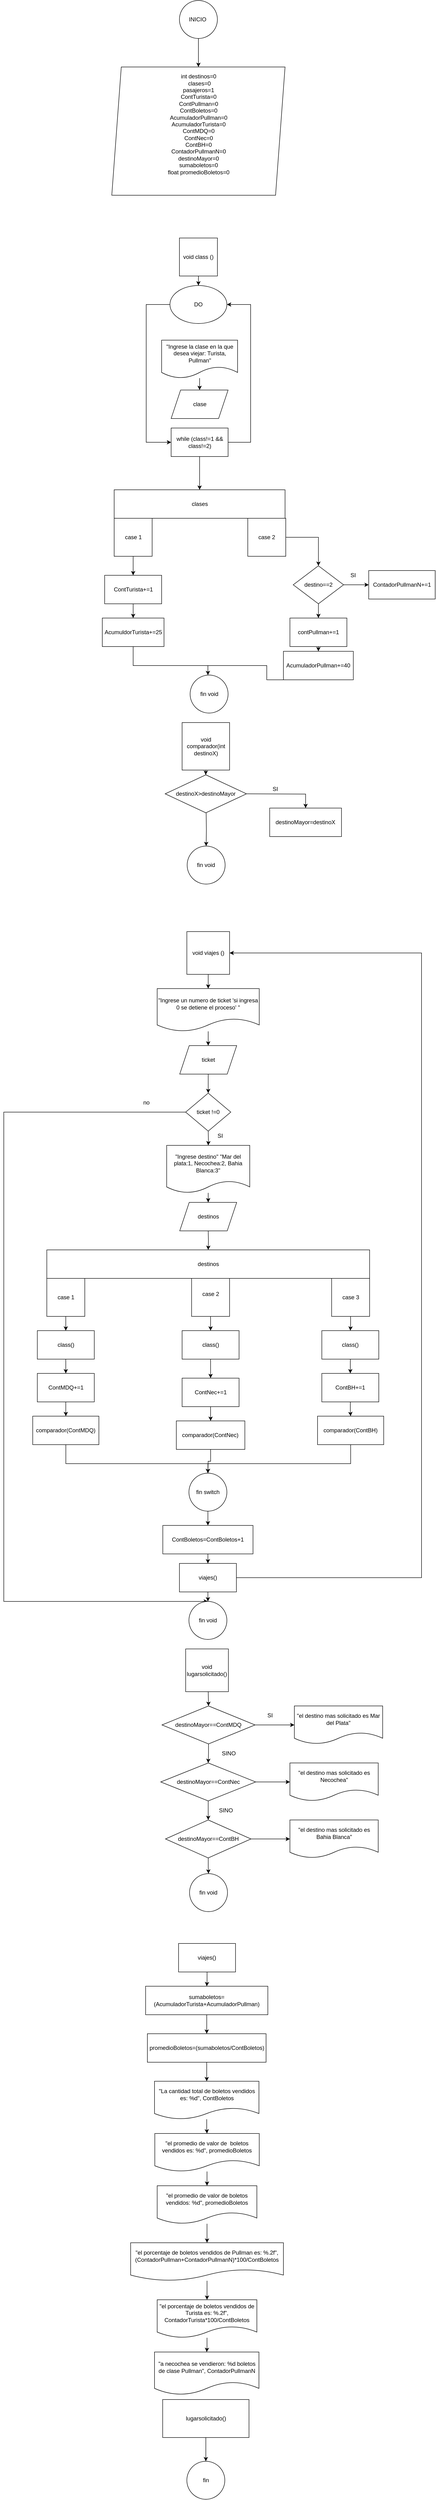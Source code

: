 <mxfile version="14.7.1" type="device"><diagram id="UJtlj5H1f0nY-fvlh6RA" name="Página-1"><mxGraphModel dx="2012" dy="708" grid="1" gridSize="10" guides="1" tooltips="1" connect="1" arrows="1" fold="1" page="1" pageScale="1" pageWidth="827" pageHeight="1169" math="0" shadow="0"><root><mxCell id="0"/><mxCell id="1" parent="0"/><mxCell id="wOnL4vdZ1A96RE8Rn9bi-3" value="" style="edgeStyle=orthogonalEdgeStyle;rounded=0;orthogonalLoop=1;jettySize=auto;html=1;" parent="1" source="wOnL4vdZ1A96RE8Rn9bi-1" target="wOnL4vdZ1A96RE8Rn9bi-2" edge="1"><mxGeometry relative="1" as="geometry"/></mxCell><mxCell id="wOnL4vdZ1A96RE8Rn9bi-1" value="INICIO&amp;nbsp;" style="ellipse;whiteSpace=wrap;html=1;aspect=fixed;" parent="1" vertex="1"><mxGeometry x="270" y="20" width="80" height="80" as="geometry"/></mxCell><mxCell id="wOnL4vdZ1A96RE8Rn9bi-2" value="int destinos=0&lt;br&gt;&amp;nbsp;clases=0&lt;br&gt;pasajeros=1&lt;br&gt;ContTurista=0&lt;br&gt;ContPullman=0&lt;br&gt;ContBoletos=0&lt;br&gt;AcumuladorPullman=0&lt;br&gt;AcumuladorTurista=0&lt;br&gt;ContMDQ=0&lt;br&gt;ContNec=0&lt;br&gt;ContBH=0&lt;br&gt;ContadorPullmanN=0&lt;br&gt;destinoMayor=0&lt;br&gt;sumaboletos=0&lt;br&gt;float promedioBoletos=0&lt;br&gt;&lt;br&gt;&lt;span style=&quot;color: rgba(0 , 0 , 0 , 0) ; font-family: monospace ; font-size: 0px&quot;&gt;%3CmxGraphModel%3E%3Croot%3E%3CmxCell%20id%3D%220%22%2F%3E%3CmxCell%20id%3D%221%22%20parent%3D%220%22%2F%3E%3CmxCell%20id%3D%222%22%20value%3D%22%22%20style%3D%22edgeStyle%3DorthogonalEdgeStyle%3Brounded%3D0%3BorthogonalLoop%3D1%3BjettySize%3Dauto%3Bhtml%3D1%3B%22%20edge%3D%221%22%20parent%3D%221%22%3E%3CmxGeometry%20relative%3D%221%22%20as%3D%22geometry%22%3E%3CmxPoint%20x%3D%22320%22%20y%3D%221200%22%20as%3D%22sourcePoint%22%2F%3E%3CmxPoint%20x%3D%22320%22%20y%3D%221250%22%20as%3D%22targetPoint%22%2F%3E%3C%2FmxGeometry%3E%3C%2FmxCell%3E%3C%2Froot%3E%3C%2FmxGraphModel%3E0&lt;/span&gt;" style="shape=parallelogram;perimeter=parallelogramPerimeter;whiteSpace=wrap;html=1;fixedSize=1;" parent="1" vertex="1"><mxGeometry x="127.5" y="160" width="365" height="270" as="geometry"/></mxCell><mxCell id="wOnL4vdZ1A96RE8Rn9bi-8" value="" style="edgeStyle=orthogonalEdgeStyle;rounded=0;orthogonalLoop=1;jettySize=auto;html=1;" parent="1" source="wOnL4vdZ1A96RE8Rn9bi-5" target="wOnL4vdZ1A96RE8Rn9bi-7" edge="1"><mxGeometry relative="1" as="geometry"/></mxCell><mxCell id="wOnL4vdZ1A96RE8Rn9bi-5" value="void viajes ()" style="whiteSpace=wrap;html=1;aspect=fixed;" parent="1" vertex="1"><mxGeometry x="285.63" y="1980" width="90" height="90" as="geometry"/></mxCell><mxCell id="wOnL4vdZ1A96RE8Rn9bi-29" value="" style="edgeStyle=orthogonalEdgeStyle;rounded=0;orthogonalLoop=1;jettySize=auto;html=1;" parent="1" source="wOnL4vdZ1A96RE8Rn9bi-7" target="wOnL4vdZ1A96RE8Rn9bi-28" edge="1"><mxGeometry relative="1" as="geometry"/></mxCell><mxCell id="wOnL4vdZ1A96RE8Rn9bi-7" value="&quot;Ingrese un numero de ticket 'si ingresa 0 se detiene el proceso' &quot;" style="shape=document;whiteSpace=wrap;html=1;boundedLbl=1;" parent="1" vertex="1"><mxGeometry x="223.13" y="2100" width="215" height="90" as="geometry"/></mxCell><mxCell id="wOnL4vdZ1A96RE8Rn9bi-12" value="" style="edgeStyle=orthogonalEdgeStyle;rounded=0;orthogonalLoop=1;jettySize=auto;html=1;" parent="1" target="wOnL4vdZ1A96RE8Rn9bi-11" edge="1"><mxGeometry relative="1" as="geometry"><mxPoint x="330.63" y="2400" as="sourcePoint"/></mxGeometry></mxCell><mxCell id="kgYDcwZ4lzvJjTBrHGKq-8" style="edgeStyle=orthogonalEdgeStyle;rounded=0;orthogonalLoop=1;jettySize=auto;html=1;exitX=1;exitY=0.5;exitDx=0;exitDy=0;entryX=0.5;entryY=0;entryDx=0;entryDy=0;" edge="1" parent="1" source="wOnL4vdZ1A96RE8Rn9bi-9" target="wOnL4vdZ1A96RE8Rn9bi-148"><mxGeometry relative="1" as="geometry"><Array as="points"><mxPoint x="-100" y="2360"/><mxPoint x="-100" y="3390"/></Array></mxGeometry></mxCell><mxCell id="wOnL4vdZ1A96RE8Rn9bi-9" value="ticket !=0" style="rhombus;whiteSpace=wrap;html=1;" parent="1" vertex="1"><mxGeometry x="283.13" y="2320" width="95" height="80" as="geometry"/></mxCell><mxCell id="wOnL4vdZ1A96RE8Rn9bi-15" value="" style="edgeStyle=orthogonalEdgeStyle;rounded=0;orthogonalLoop=1;jettySize=auto;html=1;" parent="1" target="wOnL4vdZ1A96RE8Rn9bi-14" edge="1"><mxGeometry relative="1" as="geometry"><mxPoint x="330.63" y="2610" as="sourcePoint"/></mxGeometry></mxCell><mxCell id="wOnL4vdZ1A96RE8Rn9bi-38" value="" style="edgeStyle=orthogonalEdgeStyle;rounded=0;orthogonalLoop=1;jettySize=auto;html=1;" parent="1" source="wOnL4vdZ1A96RE8Rn9bi-11" target="wOnL4vdZ1A96RE8Rn9bi-37" edge="1"><mxGeometry relative="1" as="geometry"/></mxCell><mxCell id="wOnL4vdZ1A96RE8Rn9bi-11" value="&quot;Ingrese destino&quot; &quot;Mar del plata:1, Necochea:2, Bahia Blanca:3&quot;" style="shape=document;whiteSpace=wrap;html=1;boundedLbl=1;size=0.25;" parent="1" vertex="1"><mxGeometry x="243.13" y="2430" width="175" height="100" as="geometry"/></mxCell><mxCell id="wOnL4vdZ1A96RE8Rn9bi-13" value="SI" style="text;html=1;strokeColor=none;fillColor=none;align=center;verticalAlign=middle;whiteSpace=wrap;rounded=0;" parent="1" vertex="1"><mxGeometry x="335.63" y="2400" width="40" height="20" as="geometry"/></mxCell><mxCell id="wOnL4vdZ1A96RE8Rn9bi-14" value="destinos" style="rounded=0;whiteSpace=wrap;html=1;" parent="1" vertex="1"><mxGeometry x="-9.37" y="2650" width="680" height="60" as="geometry"/></mxCell><mxCell id="wOnL4vdZ1A96RE8Rn9bi-127" value="" style="edgeStyle=orthogonalEdgeStyle;rounded=0;orthogonalLoop=1;jettySize=auto;html=1;" parent="1" source="wOnL4vdZ1A96RE8Rn9bi-16" target="wOnL4vdZ1A96RE8Rn9bi-126" edge="1"><mxGeometry relative="1" as="geometry"/></mxCell><mxCell id="wOnL4vdZ1A96RE8Rn9bi-16" value="case 1&lt;span style=&quot;color: rgba(0 , 0 , 0 , 0) ; font-family: monospace ; font-size: 0px&quot;&gt;%3CmxGraphModel%3E%3Croot%3E%3CmxCell%20id%3D%220%22%2F%3E%3CmxCell%20id%3D%221%22%20parent%3D%220%22%2F%3E%3CmxCell%20id%3D%222%22%20value%3D%22funcion%20viajes%26amp%3Bnbsp%3B%22%20style%3D%22whiteSpace%3Dwrap%3Bhtml%3D1%3Baspect%3Dfixed%3B%22%20vertex%3D%221%22%20parent%3D%221%22%3E%3CmxGeometry%20x%3D%22260%22%20y%3D%22320%22%20width%3D%2290%22%20height%3D%2290%22%20as%3D%22geometry%22%2F%3E%3C%2FmxCell%3E%3C%2Froot%3E%3C%2FmxGraphModel%3E&lt;/span&gt;" style="whiteSpace=wrap;html=1;aspect=fixed;" parent="1" vertex="1"><mxGeometry x="-9.37" y="2710" width="80" height="80" as="geometry"/></mxCell><mxCell id="wOnL4vdZ1A96RE8Rn9bi-130" value="" style="edgeStyle=orthogonalEdgeStyle;rounded=0;orthogonalLoop=1;jettySize=auto;html=1;" parent="1" source="wOnL4vdZ1A96RE8Rn9bi-17" target="wOnL4vdZ1A96RE8Rn9bi-129" edge="1"><mxGeometry relative="1" as="geometry"/></mxCell><mxCell id="wOnL4vdZ1A96RE8Rn9bi-17" value="case 2&lt;span style=&quot;color: rgba(0 , 0 , 0 , 0) ; font-family: monospace ; font-size: 0px&quot;&gt;%3CmxGraphModel%3E%3Croot%3E%3CmxCell%20id%3D%220%22%2F%3E%3CmxCell%20id%3D%221%22%20parent%3D%220%22%2F%3E%3CmxCell%20id%3D%222%22%20value%3D%22case%201%26lt%3Bspan%20style%3D%26quot%3Bcolor%3A%20rgba(0%20%2C%200%20%2C%200%20%2C%200)%20%3B%20font-family%3A%20monospace%20%3B%20font-size%3A%200px%26quot%3B%26gt%3B%253CmxGraphModel%253E%253Croot%253E%253CmxCell%2520id%253D%25220%2522%252F%253E%253CmxCell%2520id%253D%25221%2522%2520parent%253D%25220%2522%252F%253E%253CmxCell%2520id%253D%25222%2522%2520value%253D%2522funcion%2520viajes%2526amp%253Bnbsp%253B%2522%2520style%253D%2522whiteSpace%253Dwrap%253Bhtml%253D1%253Baspect%253Dfixed%253B%2522%2520vertex%253D%25221%2522%2520parent%253D%25221%2522%253E%253CmxGeometry%2520x%253D%2522260%2522%2520y%253D%2522320%2522%2520width%253D%252290%2522%2520height%253D%252290%2522%2520as%253D%2522geometry%2522%252F%253E%253C%252FmxCell%253E%253C%252Froot%253E%253C%252FmxGraphModel%253E%26lt%3B%2Fspan%26gt%3B%22%20style%3D%22whiteSpace%3Dwrap%3Bhtml%3D1%3Baspect%3Dfixed%3B%22%20vertex%3D%221%22%20parent%3D%221%22%3E%3CmxGeometry%20x%3D%22-25%22%20y%3D%22870%22%20width%3D%2280%22%20height%3D%2280%22%20as%3D%22geometry%22%2F%3E%3C%2FmxCell%3E%3C%2Froot%3E%3C%2FmxGraphModel%3E&lt;/span&gt;&lt;br&gt;&lt;span style=&quot;color: rgba(0 , 0 , 0 , 0) ; font-family: monospace ; font-size: 0px&quot;&gt;%3CmxGraphModel%3E%3Croot%3E%3CmxCell%20id%3D%220%22%2F%3E%3CmxCell%20id%3D%221%22%20parent%3D%220%22%2F%3E%3CmxCell%20id%3D%222%22%20value%3D%22funcion%20viajes%26amp%3Bnbsp%3B%22%20style%3D%22whiteSpace%3Dwrap%3Bhtml%3D1%3Baspect%3Dfixed%3B%22%20vertex%3D%221%22%20parent%3D%221%22%3E%3CmxGeometry%20x%3D%22260%22%20y%3D%22320%22%20width%3D%2290%22%20height%3D%2290%22%20as%3D%22geometry%22%2F%3E%3C%2FmxCell%3E%3C%2Froot%3E%3C%2FmxGraphModel%3E&lt;/span&gt;" style="whiteSpace=wrap;html=1;aspect=fixed;" parent="1" vertex="1"><mxGeometry x="295.63" y="2710" width="80" height="80" as="geometry"/></mxCell><mxCell id="wOnL4vdZ1A96RE8Rn9bi-133" value="" style="edgeStyle=orthogonalEdgeStyle;rounded=0;orthogonalLoop=1;jettySize=auto;html=1;" parent="1" source="wOnL4vdZ1A96RE8Rn9bi-18" target="wOnL4vdZ1A96RE8Rn9bi-132" edge="1"><mxGeometry relative="1" as="geometry"/></mxCell><mxCell id="wOnL4vdZ1A96RE8Rn9bi-18" value="case 3&lt;span style=&quot;color: rgba(0 , 0 , 0 , 0) ; font-family: monospace ; font-size: 0px&quot;&gt;%3CmxGraphModel%3E%3Croot%3E%3CmxCell%20id%3D%220%22%2F%3E%3CmxCell%20id%3D%221%22%20parent%3D%220%22%2F%3E%3CmxCell%20id%3D%222%22%20value%3D%22funcion%20viajes%26amp%3Bnbsp%3B%22%20style%3D%22whiteSpace%3Dwrap%3Bhtml%3D1%3Baspect%3Dfixed%3B%22%20vertex%3D%221%22%20parent%3D%221%22%3E%3CmxGeometry%20x%3D%22260%22%20y%3D%22320%22%20width%3D%2290%22%20height%3D%2290%22%20as%3D%22geometry%22%2F%3E%3C%2FmxCell%3E%3C%2Froot%3E%3C%2FmxGraphModel%3E&lt;/span&gt;" style="whiteSpace=wrap;html=1;aspect=fixed;" parent="1" vertex="1"><mxGeometry x="590.63" y="2710" width="80" height="80" as="geometry"/></mxCell><mxCell id="wOnL4vdZ1A96RE8Rn9bi-75" value="" style="edgeStyle=orthogonalEdgeStyle;rounded=0;orthogonalLoop=1;jettySize=auto;html=1;" parent="1" source="wOnL4vdZ1A96RE8Rn9bi-19" target="wOnL4vdZ1A96RE8Rn9bi-39" edge="1"><mxGeometry relative="1" as="geometry"/></mxCell><mxCell id="wOnL4vdZ1A96RE8Rn9bi-19" value="void class ()" style="whiteSpace=wrap;html=1;aspect=fixed;" parent="1" vertex="1"><mxGeometry x="270" y="520" width="80" height="80" as="geometry"/></mxCell><mxCell id="wOnL4vdZ1A96RE8Rn9bi-20" value="clases" style="rounded=0;whiteSpace=wrap;html=1;" parent="1" vertex="1"><mxGeometry x="132.5" y="1050" width="360" height="60" as="geometry"/></mxCell><mxCell id="wOnL4vdZ1A96RE8Rn9bi-25" value="" style="edgeStyle=orthogonalEdgeStyle;rounded=0;orthogonalLoop=1;jettySize=auto;html=1;" parent="1" source="wOnL4vdZ1A96RE8Rn9bi-22" target="wOnL4vdZ1A96RE8Rn9bi-24" edge="1"><mxGeometry relative="1" as="geometry"/></mxCell><mxCell id="wOnL4vdZ1A96RE8Rn9bi-22" value="case 1" style="whiteSpace=wrap;html=1;aspect=fixed;" parent="1" vertex="1"><mxGeometry x="132.5" y="1110" width="80" height="80" as="geometry"/></mxCell><mxCell id="wOnL4vdZ1A96RE8Rn9bi-59" value="" style="edgeStyle=orthogonalEdgeStyle;rounded=0;orthogonalLoop=1;jettySize=auto;html=1;" parent="1" source="wOnL4vdZ1A96RE8Rn9bi-23" target="wOnL4vdZ1A96RE8Rn9bi-56" edge="1"><mxGeometry relative="1" as="geometry"/></mxCell><mxCell id="wOnL4vdZ1A96RE8Rn9bi-23" value="case 2" style="whiteSpace=wrap;html=1;aspect=fixed;" parent="1" vertex="1"><mxGeometry x="414" y="1110" width="80" height="80" as="geometry"/></mxCell><mxCell id="wOnL4vdZ1A96RE8Rn9bi-47" value="" style="edgeStyle=orthogonalEdgeStyle;rounded=0;orthogonalLoop=1;jettySize=auto;html=1;" parent="1" source="wOnL4vdZ1A96RE8Rn9bi-24" target="wOnL4vdZ1A96RE8Rn9bi-46" edge="1"><mxGeometry relative="1" as="geometry"/></mxCell><mxCell id="wOnL4vdZ1A96RE8Rn9bi-24" value="ContTurista+=1" style="rounded=0;whiteSpace=wrap;html=1;" parent="1" vertex="1"><mxGeometry x="112.5" y="1230" width="120" height="60" as="geometry"/></mxCell><mxCell id="wOnL4vdZ1A96RE8Rn9bi-31" style="edgeStyle=orthogonalEdgeStyle;rounded=0;orthogonalLoop=1;jettySize=auto;html=1;entryX=0.5;entryY=0;entryDx=0;entryDy=0;exitX=0.5;exitY=1;exitDx=0;exitDy=0;" parent="1" source="wOnL4vdZ1A96RE8Rn9bi-28" target="wOnL4vdZ1A96RE8Rn9bi-9" edge="1"><mxGeometry relative="1" as="geometry"><mxPoint x="340.63" y="2300" as="sourcePoint"/></mxGeometry></mxCell><mxCell id="wOnL4vdZ1A96RE8Rn9bi-28" value="ticket" style="shape=parallelogram;perimeter=parallelogramPerimeter;whiteSpace=wrap;html=1;fixedSize=1;" parent="1" vertex="1"><mxGeometry x="270.63" y="2220" width="120" height="60" as="geometry"/></mxCell><mxCell id="wOnL4vdZ1A96RE8Rn9bi-37" value="destinos" style="shape=parallelogram;perimeter=parallelogramPerimeter;whiteSpace=wrap;html=1;fixedSize=1;" parent="1" vertex="1"><mxGeometry x="270.63" y="2550" width="120" height="60" as="geometry"/></mxCell><mxCell id="wOnL4vdZ1A96RE8Rn9bi-43" style="edgeStyle=orthogonalEdgeStyle;rounded=0;orthogonalLoop=1;jettySize=auto;html=1;entryX=0;entryY=0.5;entryDx=0;entryDy=0;" parent="1" source="wOnL4vdZ1A96RE8Rn9bi-39" target="wOnL4vdZ1A96RE8Rn9bi-41" edge="1"><mxGeometry relative="1" as="geometry"><Array as="points"><mxPoint x="200" y="660"/><mxPoint x="200" y="950"/></Array></mxGeometry></mxCell><mxCell id="wOnL4vdZ1A96RE8Rn9bi-39" value="DO" style="ellipse;whiteSpace=wrap;html=1;" parent="1" vertex="1"><mxGeometry x="250" y="620" width="120" height="80" as="geometry"/></mxCell><mxCell id="wOnL4vdZ1A96RE8Rn9bi-55" value="" style="edgeStyle=orthogonalEdgeStyle;rounded=0;orthogonalLoop=1;jettySize=auto;html=1;" parent="1" source="wOnL4vdZ1A96RE8Rn9bi-40" target="wOnL4vdZ1A96RE8Rn9bi-42" edge="1"><mxGeometry relative="1" as="geometry"/></mxCell><mxCell id="wOnL4vdZ1A96RE8Rn9bi-40" value="&quot;Ingrese la clase en la que desea viejar: Turista, Pullman&quot;" style="shape=document;whiteSpace=wrap;html=1;boundedLbl=1;" parent="1" vertex="1"><mxGeometry x="232.5" y="735" width="160" height="80" as="geometry"/></mxCell><mxCell id="wOnL4vdZ1A96RE8Rn9bi-44" style="edgeStyle=orthogonalEdgeStyle;rounded=0;orthogonalLoop=1;jettySize=auto;html=1;entryX=1;entryY=0.5;entryDx=0;entryDy=0;" parent="1" source="wOnL4vdZ1A96RE8Rn9bi-41" target="wOnL4vdZ1A96RE8Rn9bi-39" edge="1"><mxGeometry relative="1" as="geometry"><Array as="points"><mxPoint x="420" y="950"/><mxPoint x="420" y="660"/></Array></mxGeometry></mxCell><mxCell id="wOnL4vdZ1A96RE8Rn9bi-45" style="edgeStyle=orthogonalEdgeStyle;rounded=0;orthogonalLoop=1;jettySize=auto;html=1;entryX=0.5;entryY=0;entryDx=0;entryDy=0;" parent="1" source="wOnL4vdZ1A96RE8Rn9bi-41" target="wOnL4vdZ1A96RE8Rn9bi-20" edge="1"><mxGeometry relative="1" as="geometry"/></mxCell><mxCell id="wOnL4vdZ1A96RE8Rn9bi-41" value="while (class!=1 &amp;amp;&amp;amp; class!=2)" style="rounded=0;whiteSpace=wrap;html=1;" parent="1" vertex="1"><mxGeometry x="252.5" y="920" width="120" height="60" as="geometry"/></mxCell><mxCell id="wOnL4vdZ1A96RE8Rn9bi-42" value="clase" style="shape=parallelogram;perimeter=parallelogramPerimeter;whiteSpace=wrap;html=1;fixedSize=1;" parent="1" vertex="1"><mxGeometry x="252.5" y="840" width="120" height="60" as="geometry"/></mxCell><mxCell id="wOnL4vdZ1A96RE8Rn9bi-86" style="edgeStyle=orthogonalEdgeStyle;rounded=0;orthogonalLoop=1;jettySize=auto;html=1;" parent="1" source="wOnL4vdZ1A96RE8Rn9bi-46" target="wOnL4vdZ1A96RE8Rn9bi-76" edge="1"><mxGeometry relative="1" as="geometry"><Array as="points"><mxPoint x="173" y="1420"/><mxPoint x="330" y="1420"/></Array></mxGeometry></mxCell><mxCell id="wOnL4vdZ1A96RE8Rn9bi-46" value="AcumuldorTurista+=25" style="rounded=0;whiteSpace=wrap;html=1;" parent="1" vertex="1"><mxGeometry x="107.5" y="1320" width="130" height="60" as="geometry"/></mxCell><mxCell id="wOnL4vdZ1A96RE8Rn9bi-139" value="" style="edgeStyle=orthogonalEdgeStyle;rounded=0;orthogonalLoop=1;jettySize=auto;html=1;" parent="1" source="wOnL4vdZ1A96RE8Rn9bi-48" target="wOnL4vdZ1A96RE8Rn9bi-138" edge="1"><mxGeometry relative="1" as="geometry"/></mxCell><mxCell id="wOnL4vdZ1A96RE8Rn9bi-48" value="ContMDQ+=1" style="rounded=0;whiteSpace=wrap;html=1;" parent="1" vertex="1"><mxGeometry x="-29.37" y="2910" width="120" height="60" as="geometry"/></mxCell><mxCell id="wOnL4vdZ1A96RE8Rn9bi-141" value="" style="edgeStyle=orthogonalEdgeStyle;rounded=0;orthogonalLoop=1;jettySize=auto;html=1;" parent="1" source="wOnL4vdZ1A96RE8Rn9bi-50" target="wOnL4vdZ1A96RE8Rn9bi-140" edge="1"><mxGeometry relative="1" as="geometry"/></mxCell><mxCell id="wOnL4vdZ1A96RE8Rn9bi-50" value="ContNec+=1" style="rounded=0;whiteSpace=wrap;html=1;" parent="1" vertex="1"><mxGeometry x="275.63" y="2920" width="120" height="60" as="geometry"/></mxCell><mxCell id="wOnL4vdZ1A96RE8Rn9bi-143" value="" style="edgeStyle=orthogonalEdgeStyle;rounded=0;orthogonalLoop=1;jettySize=auto;html=1;" parent="1" source="wOnL4vdZ1A96RE8Rn9bi-52" target="wOnL4vdZ1A96RE8Rn9bi-142" edge="1"><mxGeometry relative="1" as="geometry"/></mxCell><mxCell id="wOnL4vdZ1A96RE8Rn9bi-52" value="ContBH+=1" style="rounded=0;whiteSpace=wrap;html=1;" parent="1" vertex="1"><mxGeometry x="570" y="2910" width="120" height="60" as="geometry"/></mxCell><mxCell id="wOnL4vdZ1A96RE8Rn9bi-60" value="" style="edgeStyle=orthogonalEdgeStyle;rounded=0;orthogonalLoop=1;jettySize=auto;html=1;" parent="1" source="wOnL4vdZ1A96RE8Rn9bi-56" target="wOnL4vdZ1A96RE8Rn9bi-58" edge="1"><mxGeometry relative="1" as="geometry"/></mxCell><mxCell id="wOnL4vdZ1A96RE8Rn9bi-61" value="" style="edgeStyle=orthogonalEdgeStyle;rounded=0;orthogonalLoop=1;jettySize=auto;html=1;" parent="1" source="wOnL4vdZ1A96RE8Rn9bi-56" target="wOnL4vdZ1A96RE8Rn9bi-57" edge="1"><mxGeometry relative="1" as="geometry"/></mxCell><mxCell id="wOnL4vdZ1A96RE8Rn9bi-56" value="destino==2" style="rhombus;whiteSpace=wrap;html=1;" parent="1" vertex="1"><mxGeometry x="509.77" y="1210" width="106" height="80" as="geometry"/></mxCell><mxCell id="wOnL4vdZ1A96RE8Rn9bi-88" style="edgeStyle=orthogonalEdgeStyle;rounded=0;orthogonalLoop=1;jettySize=auto;html=1;entryX=0.5;entryY=0;entryDx=0;entryDy=0;exitX=0.5;exitY=1;exitDx=0;exitDy=0;" parent="1" source="kgYDcwZ4lzvJjTBrHGKq-1" target="wOnL4vdZ1A96RE8Rn9bi-76" edge="1"><mxGeometry relative="1" as="geometry"><mxPoint x="290" y="1450" as="targetPoint"/><Array as="points"><mxPoint x="454" y="1450"/><mxPoint x="454" y="1420"/><mxPoint x="330" y="1420"/><mxPoint x="330" y="1450"/><mxPoint x="333" y="1450"/></Array><mxPoint x="490" y="1480" as="sourcePoint"/></mxGeometry></mxCell><mxCell id="kgYDcwZ4lzvJjTBrHGKq-2" style="edgeStyle=orthogonalEdgeStyle;rounded=0;orthogonalLoop=1;jettySize=auto;html=1;exitX=0.5;exitY=1;exitDx=0;exitDy=0;entryX=0.5;entryY=0;entryDx=0;entryDy=0;" edge="1" parent="1" source="wOnL4vdZ1A96RE8Rn9bi-57" target="kgYDcwZ4lzvJjTBrHGKq-1"><mxGeometry relative="1" as="geometry"/></mxCell><mxCell id="wOnL4vdZ1A96RE8Rn9bi-57" value="contPullman+=1" style="rounded=0;whiteSpace=wrap;html=1;" parent="1" vertex="1"><mxGeometry x="502.77" y="1320" width="120" height="60" as="geometry"/></mxCell><mxCell id="wOnL4vdZ1A96RE8Rn9bi-58" value="ContadorPullmanN+=1" style="rounded=0;whiteSpace=wrap;html=1;" parent="1" vertex="1"><mxGeometry x="668.77" y="1220" width="140" height="60" as="geometry"/></mxCell><mxCell id="wOnL4vdZ1A96RE8Rn9bi-62" value="SI" style="text;html=1;strokeColor=none;fillColor=none;align=center;verticalAlign=middle;whiteSpace=wrap;rounded=0;" parent="1" vertex="1"><mxGeometry x="615.77" y="1220" width="40" height="20" as="geometry"/></mxCell><mxCell id="wOnL4vdZ1A96RE8Rn9bi-184" value="" style="edgeStyle=orthogonalEdgeStyle;rounded=0;orthogonalLoop=1;jettySize=auto;html=1;" parent="1" source="wOnL4vdZ1A96RE8Rn9bi-64" target="wOnL4vdZ1A96RE8Rn9bi-183" edge="1"><mxGeometry relative="1" as="geometry"/></mxCell><mxCell id="wOnL4vdZ1A96RE8Rn9bi-64" value="ContBoletos=ContBoletos+1" style="rounded=0;whiteSpace=wrap;html=1;" parent="1" vertex="1"><mxGeometry x="235" y="3230" width="190" height="60" as="geometry"/></mxCell><mxCell id="wOnL4vdZ1A96RE8Rn9bi-74" style="edgeStyle=orthogonalEdgeStyle;rounded=0;orthogonalLoop=1;jettySize=auto;html=1;entryX=0.5;entryY=0;entryDx=0;entryDy=0;" parent="1" source="wOnL4vdZ1A96RE8Rn9bi-66" edge="1"><mxGeometry relative="1" as="geometry"><mxPoint x="326.265" y="1650" as="targetPoint"/></mxGeometry></mxCell><mxCell id="kgYDcwZ4lzvJjTBrHGKq-3" style="edgeStyle=orthogonalEdgeStyle;rounded=0;orthogonalLoop=1;jettySize=auto;html=1;exitX=0.5;exitY=1;exitDx=0;exitDy=0;" edge="1" parent="1" source="wOnL4vdZ1A96RE8Rn9bi-66"><mxGeometry relative="1" as="geometry"><mxPoint x="325.297" y="1650" as="targetPoint"/></mxGeometry></mxCell><mxCell id="wOnL4vdZ1A96RE8Rn9bi-66" value="void comparador(int destinoX)" style="whiteSpace=wrap;html=1;aspect=fixed;" parent="1" vertex="1"><mxGeometry x="275.63" y="1540" width="100" height="100" as="geometry"/></mxCell><mxCell id="kgYDcwZ4lzvJjTBrHGKq-5" style="edgeStyle=orthogonalEdgeStyle;rounded=0;orthogonalLoop=1;jettySize=auto;html=1;exitX=1;exitY=0.5;exitDx=0;exitDy=0;entryX=0.5;entryY=0;entryDx=0;entryDy=0;" edge="1" parent="1" target="wOnL4vdZ1A96RE8Rn9bi-68"><mxGeometry relative="1" as="geometry"><mxPoint x="411.89" y="1690" as="sourcePoint"/></mxGeometry></mxCell><mxCell id="kgYDcwZ4lzvJjTBrHGKq-6" style="edgeStyle=orthogonalEdgeStyle;rounded=0;orthogonalLoop=1;jettySize=auto;html=1;exitX=0.5;exitY=1;exitDx=0;exitDy=0;entryX=0.5;entryY=0;entryDx=0;entryDy=0;" edge="1" parent="1" target="wOnL4vdZ1A96RE8Rn9bi-71"><mxGeometry relative="1" as="geometry"><mxPoint x="326.265" y="1730" as="sourcePoint"/></mxGeometry></mxCell><mxCell id="wOnL4vdZ1A96RE8Rn9bi-67" value="destinoX&amp;gt;destinoMayor" style="rhombus;whiteSpace=wrap;html=1;" parent="1" vertex="1"><mxGeometry x="240" y="1650" width="171.25" height="80" as="geometry"/></mxCell><mxCell id="wOnL4vdZ1A96RE8Rn9bi-68" value="destinoMayor=destinoX" style="rounded=0;whiteSpace=wrap;html=1;" parent="1" vertex="1"><mxGeometry x="460.15" y="1720" width="151.25" height="60" as="geometry"/></mxCell><mxCell id="wOnL4vdZ1A96RE8Rn9bi-70" value="SI" style="text;html=1;strokeColor=none;fillColor=none;align=center;verticalAlign=middle;whiteSpace=wrap;rounded=0;" parent="1" vertex="1"><mxGeometry x="451.88" y="1670" width="40" height="20" as="geometry"/></mxCell><mxCell id="wOnL4vdZ1A96RE8Rn9bi-71" value="fin void" style="ellipse;whiteSpace=wrap;html=1;aspect=fixed;" parent="1" vertex="1"><mxGeometry x="286.28" y="1800" width="80" height="80" as="geometry"/></mxCell><mxCell id="wOnL4vdZ1A96RE8Rn9bi-76" value="fin void" style="ellipse;whiteSpace=wrap;html=1;aspect=fixed;" parent="1" vertex="1"><mxGeometry x="292.5" y="1440" width="80" height="80" as="geometry"/></mxCell><mxCell id="wOnL4vdZ1A96RE8Rn9bi-85" value="" style="edgeStyle=orthogonalEdgeStyle;rounded=0;orthogonalLoop=1;jettySize=auto;html=1;" parent="1" source="wOnL4vdZ1A96RE8Rn9bi-79" target="wOnL4vdZ1A96RE8Rn9bi-64" edge="1"><mxGeometry relative="1" as="geometry"/></mxCell><mxCell id="wOnL4vdZ1A96RE8Rn9bi-79" value="fin switch" style="ellipse;whiteSpace=wrap;html=1;aspect=fixed;" parent="1" vertex="1"><mxGeometry x="290" y="3120" width="80" height="80" as="geometry"/></mxCell><mxCell id="wOnL4vdZ1A96RE8Rn9bi-92" value="" style="edgeStyle=orthogonalEdgeStyle;rounded=0;orthogonalLoop=1;jettySize=auto;html=1;" parent="1" source="wOnL4vdZ1A96RE8Rn9bi-90" target="wOnL4vdZ1A96RE8Rn9bi-91" edge="1"><mxGeometry relative="1" as="geometry"/></mxCell><mxCell id="wOnL4vdZ1A96RE8Rn9bi-90" value="sumaboletos=(AcumuladorTurista+AcumuladorPullman)" style="rounded=0;whiteSpace=wrap;html=1;" parent="1" vertex="1"><mxGeometry x="198.76" y="4200" width="257.49" height="60" as="geometry"/></mxCell><mxCell id="wOnL4vdZ1A96RE8Rn9bi-96" value="" style="edgeStyle=orthogonalEdgeStyle;rounded=0;orthogonalLoop=1;jettySize=auto;html=1;" parent="1" source="wOnL4vdZ1A96RE8Rn9bi-91" target="wOnL4vdZ1A96RE8Rn9bi-95" edge="1"><mxGeometry relative="1" as="geometry"/></mxCell><mxCell id="wOnL4vdZ1A96RE8Rn9bi-91" value="promedioBoletos=(sumaboletos/ContBoletos)" style="rounded=0;whiteSpace=wrap;html=1;" parent="1" vertex="1"><mxGeometry x="202.5" y="4300" width="250" height="60" as="geometry"/></mxCell><mxCell id="wOnL4vdZ1A96RE8Rn9bi-98" value="" style="edgeStyle=orthogonalEdgeStyle;rounded=0;orthogonalLoop=1;jettySize=auto;html=1;" parent="1" source="wOnL4vdZ1A96RE8Rn9bi-95" target="wOnL4vdZ1A96RE8Rn9bi-97" edge="1"><mxGeometry relative="1" as="geometry"/></mxCell><mxCell id="wOnL4vdZ1A96RE8Rn9bi-95" value="&quot;La cantidad total de boletos vendidos es: %d&quot;, ContBoletos" style="shape=document;whiteSpace=wrap;html=1;boundedLbl=1;" parent="1" vertex="1"><mxGeometry x="217.5" y="4400" width="220" height="80" as="geometry"/></mxCell><mxCell id="wOnL4vdZ1A96RE8Rn9bi-100" value="" style="edgeStyle=orthogonalEdgeStyle;rounded=0;orthogonalLoop=1;jettySize=auto;html=1;" parent="1" source="wOnL4vdZ1A96RE8Rn9bi-97" target="wOnL4vdZ1A96RE8Rn9bi-99" edge="1"><mxGeometry relative="1" as="geometry"/></mxCell><mxCell id="wOnL4vdZ1A96RE8Rn9bi-97" value="&quot;el promedio de valor de&amp;nbsp; boletos vendidos es: %d&quot;, promedioBoletos" style="shape=document;whiteSpace=wrap;html=1;boundedLbl=1;" parent="1" vertex="1"><mxGeometry x="218.14" y="4510" width="220" height="80" as="geometry"/></mxCell><mxCell id="wOnL4vdZ1A96RE8Rn9bi-102" value="" style="edgeStyle=orthogonalEdgeStyle;rounded=0;orthogonalLoop=1;jettySize=auto;html=1;" parent="1" source="wOnL4vdZ1A96RE8Rn9bi-99" target="wOnL4vdZ1A96RE8Rn9bi-101" edge="1"><mxGeometry relative="1" as="geometry"/></mxCell><mxCell id="wOnL4vdZ1A96RE8Rn9bi-99" value="&quot;el promedio de valor de boletos vendidos: %d&quot;, promedioBoletos" style="shape=document;whiteSpace=wrap;html=1;boundedLbl=1;" parent="1" vertex="1"><mxGeometry x="223.14" y="4620" width="210" height="80" as="geometry"/></mxCell><mxCell id="wOnL4vdZ1A96RE8Rn9bi-106" value="" style="edgeStyle=orthogonalEdgeStyle;rounded=0;orthogonalLoop=1;jettySize=auto;html=1;" parent="1" source="wOnL4vdZ1A96RE8Rn9bi-101" target="wOnL4vdZ1A96RE8Rn9bi-105" edge="1"><mxGeometry relative="1" as="geometry"/></mxCell><mxCell id="wOnL4vdZ1A96RE8Rn9bi-101" value="&quot;el porcentaje de boletos vendidos de Pullman es: %.2f&quot;, (ContadorPullman+ContadorPullmanN)*100/ContBoletos" style="shape=document;whiteSpace=wrap;html=1;boundedLbl=1;" parent="1" vertex="1"><mxGeometry x="167.21" y="4740" width="321.87" height="80" as="geometry"/></mxCell><mxCell id="wOnL4vdZ1A96RE8Rn9bi-108" value="" style="edgeStyle=orthogonalEdgeStyle;rounded=0;orthogonalLoop=1;jettySize=auto;html=1;" parent="1" source="wOnL4vdZ1A96RE8Rn9bi-105" target="wOnL4vdZ1A96RE8Rn9bi-107" edge="1"><mxGeometry relative="1" as="geometry"/></mxCell><mxCell id="wOnL4vdZ1A96RE8Rn9bi-105" value="&quot;el porcentaje de boletos vendidos de Turista es: %.2f&quot;, ContadorTurista*100/ContBoletos" style="shape=document;whiteSpace=wrap;html=1;boundedLbl=1;" parent="1" vertex="1"><mxGeometry x="223.14" y="4860" width="210" height="80" as="geometry"/></mxCell><mxCell id="wOnL4vdZ1A96RE8Rn9bi-189" value="" style="edgeStyle=orthogonalEdgeStyle;rounded=0;orthogonalLoop=1;jettySize=auto;html=1;exitX=0.5;exitY=1;exitDx=0;exitDy=0;" parent="1" source="kgYDcwZ4lzvJjTBrHGKq-11" target="wOnL4vdZ1A96RE8Rn9bi-188" edge="1"><mxGeometry relative="1" as="geometry"><mxPoint x="326" y="5160" as="sourcePoint"/></mxGeometry></mxCell><mxCell id="wOnL4vdZ1A96RE8Rn9bi-107" value="&quot;a necochea se vendieron: %d boletos de clase Pullman&quot;, ContadorPullmanN" style="shape=document;whiteSpace=wrap;html=1;boundedLbl=1;" parent="1" vertex="1"><mxGeometry x="217.5" y="4970" width="220" height="90" as="geometry"/></mxCell><mxCell id="wOnL4vdZ1A96RE8Rn9bi-128" value="" style="edgeStyle=orthogonalEdgeStyle;rounded=0;orthogonalLoop=1;jettySize=auto;html=1;" parent="1" source="wOnL4vdZ1A96RE8Rn9bi-126" target="wOnL4vdZ1A96RE8Rn9bi-48" edge="1"><mxGeometry relative="1" as="geometry"/></mxCell><mxCell id="wOnL4vdZ1A96RE8Rn9bi-126" value="class()" style="rounded=0;whiteSpace=wrap;html=1;" parent="1" vertex="1"><mxGeometry x="-29.37" y="2820" width="120" height="60" as="geometry"/></mxCell><mxCell id="wOnL4vdZ1A96RE8Rn9bi-131" value="" style="edgeStyle=orthogonalEdgeStyle;rounded=0;orthogonalLoop=1;jettySize=auto;html=1;" parent="1" source="wOnL4vdZ1A96RE8Rn9bi-129" target="wOnL4vdZ1A96RE8Rn9bi-50" edge="1"><mxGeometry relative="1" as="geometry"/></mxCell><mxCell id="wOnL4vdZ1A96RE8Rn9bi-129" value="class()" style="rounded=0;whiteSpace=wrap;html=1;" parent="1" vertex="1"><mxGeometry x="275.63" y="2820" width="120" height="60" as="geometry"/></mxCell><mxCell id="wOnL4vdZ1A96RE8Rn9bi-134" value="" style="edgeStyle=orthogonalEdgeStyle;rounded=0;orthogonalLoop=1;jettySize=auto;html=1;" parent="1" source="wOnL4vdZ1A96RE8Rn9bi-132" target="wOnL4vdZ1A96RE8Rn9bi-52" edge="1"><mxGeometry relative="1" as="geometry"/></mxCell><mxCell id="wOnL4vdZ1A96RE8Rn9bi-132" value="class()" style="rounded=0;whiteSpace=wrap;html=1;" parent="1" vertex="1"><mxGeometry x="570" y="2820" width="120" height="60" as="geometry"/></mxCell><mxCell id="wOnL4vdZ1A96RE8Rn9bi-144" style="edgeStyle=orthogonalEdgeStyle;rounded=0;orthogonalLoop=1;jettySize=auto;html=1;" parent="1" source="wOnL4vdZ1A96RE8Rn9bi-138" target="wOnL4vdZ1A96RE8Rn9bi-79" edge="1"><mxGeometry relative="1" as="geometry"><Array as="points"><mxPoint x="31" y="3100"/><mxPoint x="330" y="3100"/></Array></mxGeometry></mxCell><mxCell id="wOnL4vdZ1A96RE8Rn9bi-138" value="comparador(ContMDQ)" style="rounded=0;whiteSpace=wrap;html=1;" parent="1" vertex="1"><mxGeometry x="-39.05" y="3000" width="139.37" height="60" as="geometry"/></mxCell><mxCell id="wOnL4vdZ1A96RE8Rn9bi-145" style="edgeStyle=orthogonalEdgeStyle;rounded=0;orthogonalLoop=1;jettySize=auto;html=1;" parent="1" source="wOnL4vdZ1A96RE8Rn9bi-140" edge="1"><mxGeometry relative="1" as="geometry"><mxPoint x="330" y="3120" as="targetPoint"/></mxGeometry></mxCell><mxCell id="wOnL4vdZ1A96RE8Rn9bi-140" value="comparador(ContNec)" style="rounded=0;whiteSpace=wrap;html=1;" parent="1" vertex="1"><mxGeometry x="263.45" y="3010" width="144.37" height="60" as="geometry"/></mxCell><mxCell id="wOnL4vdZ1A96RE8Rn9bi-146" style="edgeStyle=orthogonalEdgeStyle;rounded=0;orthogonalLoop=1;jettySize=auto;html=1;entryX=0.5;entryY=0;entryDx=0;entryDy=0;" parent="1" source="wOnL4vdZ1A96RE8Rn9bi-142" target="wOnL4vdZ1A96RE8Rn9bi-79" edge="1"><mxGeometry relative="1" as="geometry"><Array as="points"><mxPoint x="631" y="3100"/><mxPoint x="330" y="3100"/></Array></mxGeometry></mxCell><mxCell id="wOnL4vdZ1A96RE8Rn9bi-142" value="comparador(ContBH)" style="rounded=0;whiteSpace=wrap;html=1;" parent="1" vertex="1"><mxGeometry x="560.95" y="3000" width="139.37" height="60" as="geometry"/></mxCell><mxCell id="wOnL4vdZ1A96RE8Rn9bi-148" value="fin void" style="ellipse;whiteSpace=wrap;html=1;aspect=fixed;" parent="1" vertex="1"><mxGeometry x="290" y="3390" width="80" height="80" as="geometry"/></mxCell><mxCell id="wOnL4vdZ1A96RE8Rn9bi-165" value="void lugarsolicitado()" style="whiteSpace=wrap;html=1;aspect=fixed;" parent="1" vertex="1"><mxGeometry x="283.14" y="3490" width="90" height="90" as="geometry"/></mxCell><mxCell id="wOnL4vdZ1A96RE8Rn9bi-166" value="" style="edgeStyle=orthogonalEdgeStyle;rounded=0;orthogonalLoop=1;jettySize=auto;html=1;" parent="1" target="wOnL4vdZ1A96RE8Rn9bi-169" edge="1"><mxGeometry relative="1" as="geometry"><mxPoint x="330.64" y="3580" as="sourcePoint"/></mxGeometry></mxCell><mxCell id="wOnL4vdZ1A96RE8Rn9bi-167" value="" style="edgeStyle=orthogonalEdgeStyle;rounded=0;orthogonalLoop=1;jettySize=auto;html=1;" parent="1" source="wOnL4vdZ1A96RE8Rn9bi-169" target="wOnL4vdZ1A96RE8Rn9bi-170" edge="1"><mxGeometry relative="1" as="geometry"/></mxCell><mxCell id="wOnL4vdZ1A96RE8Rn9bi-168" value="" style="edgeStyle=orthogonalEdgeStyle;rounded=0;orthogonalLoop=1;jettySize=auto;html=1;" parent="1" source="wOnL4vdZ1A96RE8Rn9bi-169" target="wOnL4vdZ1A96RE8Rn9bi-174" edge="1"><mxGeometry relative="1" as="geometry"/></mxCell><mxCell id="wOnL4vdZ1A96RE8Rn9bi-169" value="destinoMayor==ContMDQ" style="rhombus;whiteSpace=wrap;html=1;" parent="1" vertex="1"><mxGeometry x="233.31" y="3610" width="195.92" height="80" as="geometry"/></mxCell><mxCell id="wOnL4vdZ1A96RE8Rn9bi-170" value="&quot;el destino mas solicitado es Mar del Plata&quot;" style="shape=document;whiteSpace=wrap;html=1;boundedLbl=1;" parent="1" vertex="1"><mxGeometry x="512.14" y="3610" width="186" height="80" as="geometry"/></mxCell><mxCell id="wOnL4vdZ1A96RE8Rn9bi-171" value="SI" style="text;html=1;strokeColor=none;fillColor=none;align=center;verticalAlign=middle;whiteSpace=wrap;rounded=0;" parent="1" vertex="1"><mxGeometry x="441.27" y="3620" width="40" height="20" as="geometry"/></mxCell><mxCell id="wOnL4vdZ1A96RE8Rn9bi-172" value="" style="edgeStyle=orthogonalEdgeStyle;rounded=0;orthogonalLoop=1;jettySize=auto;html=1;" parent="1" source="wOnL4vdZ1A96RE8Rn9bi-174" target="wOnL4vdZ1A96RE8Rn9bi-176" edge="1"><mxGeometry relative="1" as="geometry"/></mxCell><mxCell id="wOnL4vdZ1A96RE8Rn9bi-173" value="" style="edgeStyle=orthogonalEdgeStyle;rounded=0;orthogonalLoop=1;jettySize=auto;html=1;" parent="1" source="wOnL4vdZ1A96RE8Rn9bi-174" target="wOnL4vdZ1A96RE8Rn9bi-178" edge="1"><mxGeometry relative="1" as="geometry"/></mxCell><mxCell id="wOnL4vdZ1A96RE8Rn9bi-174" value="destinoMayor==ContNec" style="rhombus;whiteSpace=wrap;html=1;" parent="1" vertex="1"><mxGeometry x="230.63" y="3730" width="200" height="80" as="geometry"/></mxCell><mxCell id="wOnL4vdZ1A96RE8Rn9bi-175" value="SINO" style="text;html=1;strokeColor=none;fillColor=none;align=center;verticalAlign=middle;whiteSpace=wrap;rounded=0;" parent="1" vertex="1"><mxGeometry x="353.77" y="3700" width="40" height="20" as="geometry"/></mxCell><mxCell id="wOnL4vdZ1A96RE8Rn9bi-176" value="&quot;el destino mas solicitado es Necochea&quot;" style="shape=document;whiteSpace=wrap;html=1;boundedLbl=1;" parent="1" vertex="1"><mxGeometry x="502.77" y="3730" width="186" height="80" as="geometry"/></mxCell><mxCell id="wOnL4vdZ1A96RE8Rn9bi-177" value="" style="edgeStyle=orthogonalEdgeStyle;rounded=0;orthogonalLoop=1;jettySize=auto;html=1;" parent="1" source="wOnL4vdZ1A96RE8Rn9bi-178" target="wOnL4vdZ1A96RE8Rn9bi-180" edge="1"><mxGeometry relative="1" as="geometry"/></mxCell><mxCell id="wOnL4vdZ1A96RE8Rn9bi-182" value="" style="edgeStyle=orthogonalEdgeStyle;rounded=0;orthogonalLoop=1;jettySize=auto;html=1;" parent="1" source="wOnL4vdZ1A96RE8Rn9bi-178" target="wOnL4vdZ1A96RE8Rn9bi-181" edge="1"><mxGeometry relative="1" as="geometry"/></mxCell><mxCell id="wOnL4vdZ1A96RE8Rn9bi-178" value="destinoMayor==ContBH" style="rhombus;whiteSpace=wrap;html=1;" parent="1" vertex="1"><mxGeometry x="240.65" y="3850" width="180" height="80" as="geometry"/></mxCell><mxCell id="wOnL4vdZ1A96RE8Rn9bi-179" value="SINO" style="text;html=1;strokeColor=none;fillColor=none;align=center;verticalAlign=middle;whiteSpace=wrap;rounded=0;" parent="1" vertex="1"><mxGeometry x="348.14" y="3820" width="40" height="20" as="geometry"/></mxCell><mxCell id="wOnL4vdZ1A96RE8Rn9bi-180" value="&quot;el destino mas solicitado es Bahia Blanca&quot;" style="shape=document;whiteSpace=wrap;html=1;boundedLbl=1;" parent="1" vertex="1"><mxGeometry x="502.77" y="3850" width="186" height="80" as="geometry"/></mxCell><mxCell id="wOnL4vdZ1A96RE8Rn9bi-181" value="fin void" style="ellipse;whiteSpace=wrap;html=1;aspect=fixed;" parent="1" vertex="1"><mxGeometry x="291.27" y="3963" width="80" height="80" as="geometry"/></mxCell><mxCell id="wOnL4vdZ1A96RE8Rn9bi-185" value="" style="edgeStyle=orthogonalEdgeStyle;rounded=0;orthogonalLoop=1;jettySize=auto;html=1;" parent="1" source="wOnL4vdZ1A96RE8Rn9bi-183" target="wOnL4vdZ1A96RE8Rn9bi-148" edge="1"><mxGeometry relative="1" as="geometry"/></mxCell><mxCell id="kgYDcwZ4lzvJjTBrHGKq-7" style="edgeStyle=orthogonalEdgeStyle;rounded=0;orthogonalLoop=1;jettySize=auto;html=1;exitX=1;exitY=0.5;exitDx=0;exitDy=0;entryX=1;entryY=0.5;entryDx=0;entryDy=0;" edge="1" parent="1" source="wOnL4vdZ1A96RE8Rn9bi-183" target="wOnL4vdZ1A96RE8Rn9bi-5"><mxGeometry relative="1" as="geometry"><Array as="points"><mxPoint x="780" y="3340"/><mxPoint x="780" y="2025"/></Array></mxGeometry></mxCell><mxCell id="wOnL4vdZ1A96RE8Rn9bi-183" value="viajes()" style="rounded=0;whiteSpace=wrap;html=1;" parent="1" vertex="1"><mxGeometry x="270" y="3310" width="120" height="60" as="geometry"/></mxCell><mxCell id="wOnL4vdZ1A96RE8Rn9bi-187" value="" style="edgeStyle=orthogonalEdgeStyle;rounded=0;orthogonalLoop=1;jettySize=auto;html=1;" parent="1" source="wOnL4vdZ1A96RE8Rn9bi-186" target="wOnL4vdZ1A96RE8Rn9bi-90" edge="1"><mxGeometry relative="1" as="geometry"/></mxCell><mxCell id="wOnL4vdZ1A96RE8Rn9bi-186" value="viajes()" style="rounded=0;whiteSpace=wrap;html=1;" parent="1" vertex="1"><mxGeometry x="268.15" y="4110" width="120" height="60" as="geometry"/></mxCell><mxCell id="wOnL4vdZ1A96RE8Rn9bi-188" value="fin" style="ellipse;whiteSpace=wrap;html=1;aspect=fixed;" parent="1" vertex="1"><mxGeometry x="285.63" y="5200" width="80" height="80" as="geometry"/></mxCell><mxCell id="kgYDcwZ4lzvJjTBrHGKq-1" value="AcumuladorPullman+=40" style="rounded=0;whiteSpace=wrap;html=1;" vertex="1" parent="1"><mxGeometry x="489.08" y="1390" width="147.23" height="60" as="geometry"/></mxCell><mxCell id="kgYDcwZ4lzvJjTBrHGKq-9" value="no" style="text;html=1;align=center;verticalAlign=middle;resizable=0;points=[];autosize=1;strokeColor=none;" vertex="1" parent="1"><mxGeometry x="185" y="2330" width="30" height="20" as="geometry"/></mxCell><mxCell id="kgYDcwZ4lzvJjTBrHGKq-11" value="lugarsolicitado()" style="rounded=0;whiteSpace=wrap;html=1;" vertex="1" parent="1"><mxGeometry x="234.7" y="5070" width="181.86" height="80" as="geometry"/></mxCell></root></mxGraphModel></diagram></mxfile>